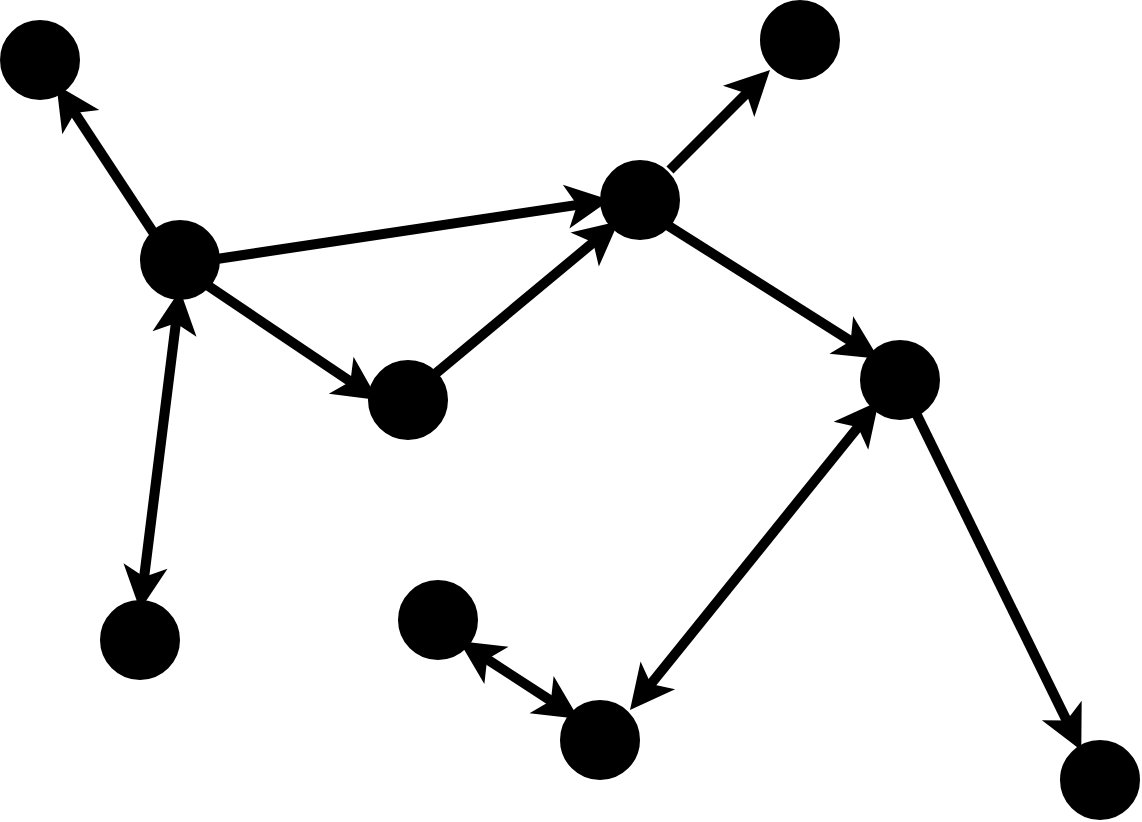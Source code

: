 <mxfile version="20.6.0" type="device"><diagram id="u-oROs69Hczpvy2Qj7X_" name="Page-1"><mxGraphModel dx="1483" dy="863" grid="1" gridSize="10" guides="1" tooltips="1" connect="1" arrows="1" fold="1" page="1" pageScale="1" pageWidth="827" pageHeight="1169" math="0" shadow="0"><root><mxCell id="0"/><mxCell id="1" parent="0"/><mxCell id="4qCV5c_reg5stoiTGV4f-1" value="" style="ellipse;whiteSpace=wrap;html=1;fillColor=#000000;strokeWidth=10;" vertex="1" parent="1"><mxGeometry x="270" y="190" width="30" height="30" as="geometry"/></mxCell><mxCell id="4qCV5c_reg5stoiTGV4f-16" value="" style="ellipse;whiteSpace=wrap;html=1;fillColor=#000000;strokeWidth=10;" vertex="1" parent="1"><mxGeometry x="500" y="160" width="30" height="30" as="geometry"/></mxCell><mxCell id="4qCV5c_reg5stoiTGV4f-17" value="" style="ellipse;whiteSpace=wrap;html=1;fillColor=#000000;strokeWidth=10;" vertex="1" parent="1"><mxGeometry x="384" y="260" width="30" height="30" as="geometry"/></mxCell><mxCell id="4qCV5c_reg5stoiTGV4f-18" value="" style="ellipse;whiteSpace=wrap;html=1;fillColor=#000000;strokeWidth=10;" vertex="1" parent="1"><mxGeometry x="250" y="380" width="30" height="30" as="geometry"/></mxCell><mxCell id="4qCV5c_reg5stoiTGV4f-19" value="" style="ellipse;whiteSpace=wrap;html=1;fillColor=#000000;strokeWidth=10;" vertex="1" parent="1"><mxGeometry x="630" y="250" width="30" height="30" as="geometry"/></mxCell><mxCell id="4qCV5c_reg5stoiTGV4f-20" value="" style="ellipse;whiteSpace=wrap;html=1;fillColor=#000000;strokeWidth=10;" vertex="1" parent="1"><mxGeometry x="730" y="450" width="30" height="30" as="geometry"/></mxCell><mxCell id="4qCV5c_reg5stoiTGV4f-21" value="" style="ellipse;whiteSpace=wrap;html=1;fillColor=#000000;strokeWidth=10;" vertex="1" parent="1"><mxGeometry x="480" y="430" width="30" height="30" as="geometry"/></mxCell><mxCell id="4qCV5c_reg5stoiTGV4f-22" value="" style="ellipse;whiteSpace=wrap;html=1;fillColor=#000000;strokeWidth=10;" vertex="1" parent="1"><mxGeometry x="399" y="370" width="30" height="30" as="geometry"/></mxCell><mxCell id="4qCV5c_reg5stoiTGV4f-27" value="" style="endArrow=classic;html=1;rounded=0;strokeWidth=5;fillColor=#CCCCCC;entryX=0;entryY=1;entryDx=0;entryDy=0;exitX=1;exitY=0;exitDx=0;exitDy=0;" edge="1" parent="1" source="4qCV5c_reg5stoiTGV4f-17" target="4qCV5c_reg5stoiTGV4f-16"><mxGeometry width="50" height="50" relative="1" as="geometry"><mxPoint x="420" y="260" as="sourcePoint"/><mxPoint x="460" y="210" as="targetPoint"/></mxGeometry></mxCell><mxCell id="4qCV5c_reg5stoiTGV4f-28" value="" style="endArrow=classic;startArrow=classic;html=1;rounded=0;strokeWidth=5;fillColor=#CCCCCC;exitX=0.5;exitY=0;exitDx=0;exitDy=0;entryX=0.5;entryY=1;entryDx=0;entryDy=0;" edge="1" parent="1" source="4qCV5c_reg5stoiTGV4f-18" target="4qCV5c_reg5stoiTGV4f-1"><mxGeometry width="50" height="50" relative="1" as="geometry"><mxPoint x="230" y="270" as="sourcePoint"/><mxPoint x="280" y="220" as="targetPoint"/></mxGeometry></mxCell><mxCell id="4qCV5c_reg5stoiTGV4f-29" value="" style="endArrow=classic;html=1;rounded=0;strokeWidth=5;fillColor=#CCCCCC;entryX=0;entryY=0.5;entryDx=0;entryDy=0;exitX=1;exitY=0.5;exitDx=0;exitDy=0;" edge="1" parent="1" source="4qCV5c_reg5stoiTGV4f-1" target="4qCV5c_reg5stoiTGV4f-16"><mxGeometry width="50" height="50" relative="1" as="geometry"><mxPoint x="300" y="190" as="sourcePoint"/><mxPoint x="350" y="140" as="targetPoint"/></mxGeometry></mxCell><mxCell id="4qCV5c_reg5stoiTGV4f-31" value="" style="endArrow=classic;startArrow=classic;html=1;rounded=0;strokeWidth=5;fillColor=#CCCCCC;exitX=1;exitY=1;exitDx=0;exitDy=0;entryX=0;entryY=0;entryDx=0;entryDy=0;" edge="1" parent="1" source="4qCV5c_reg5stoiTGV4f-22" target="4qCV5c_reg5stoiTGV4f-21"><mxGeometry width="50" height="50" relative="1" as="geometry"><mxPoint x="440" y="460" as="sourcePoint"/><mxPoint x="480" y="445" as="targetPoint"/></mxGeometry></mxCell><mxCell id="4qCV5c_reg5stoiTGV4f-37" value="" style="endArrow=classic;html=1;rounded=0;strokeWidth=5;fillColor=#CCCCCC;" edge="1" parent="1"><mxGeometry width="50" height="50" relative="1" as="geometry"><mxPoint x="530" y="160" as="sourcePoint"/><mxPoint x="580" y="110" as="targetPoint"/></mxGeometry></mxCell><mxCell id="4qCV5c_reg5stoiTGV4f-39" value="" style="endArrow=classic;html=1;rounded=0;strokeWidth=5;fillColor=#CCCCCC;entryX=0;entryY=0;entryDx=0;entryDy=0;exitX=1;exitY=1;exitDx=0;exitDy=0;" edge="1" parent="1" source="4qCV5c_reg5stoiTGV4f-16" target="4qCV5c_reg5stoiTGV4f-19"><mxGeometry width="50" height="50" relative="1" as="geometry"><mxPoint x="540" y="170" as="sourcePoint"/><mxPoint x="590" y="120" as="targetPoint"/></mxGeometry></mxCell><mxCell id="4qCV5c_reg5stoiTGV4f-44" value="" style="endArrow=classic;startArrow=classic;html=1;rounded=0;strokeWidth=5;fillColor=#CCCCCC;entryX=0;entryY=1;entryDx=0;entryDy=0;" edge="1" parent="1" target="4qCV5c_reg5stoiTGV4f-19"><mxGeometry width="50" height="50" relative="1" as="geometry"><mxPoint x="510" y="430" as="sourcePoint"/><mxPoint x="630" y="280" as="targetPoint"/></mxGeometry></mxCell><mxCell id="4qCV5c_reg5stoiTGV4f-45" value="" style="endArrow=classic;html=1;rounded=0;strokeWidth=5;fillColor=#CCCCCC;entryX=0.188;entryY=0.007;entryDx=0;entryDy=0;exitX=0.751;exitY=1.02;exitDx=0;exitDy=0;exitPerimeter=0;entryPerimeter=0;" edge="1" parent="1" source="4qCV5c_reg5stoiTGV4f-19" target="4qCV5c_reg5stoiTGV4f-20"><mxGeometry width="50" height="50" relative="1" as="geometry"><mxPoint x="660" y="330" as="sourcePoint"/><mxPoint x="710" y="230" as="targetPoint"/></mxGeometry></mxCell><mxCell id="4qCV5c_reg5stoiTGV4f-49" value="" style="ellipse;whiteSpace=wrap;html=1;fillColor=#000000;strokeWidth=10;" vertex="1" parent="1"><mxGeometry x="580" y="80" width="30" height="30" as="geometry"/></mxCell><mxCell id="4qCV5c_reg5stoiTGV4f-50" value="" style="ellipse;whiteSpace=wrap;html=1;fillColor=#000000;strokeWidth=10;" vertex="1" parent="1"><mxGeometry x="200" y="90" width="30" height="30" as="geometry"/></mxCell><mxCell id="4qCV5c_reg5stoiTGV4f-51" value="" style="endArrow=classic;html=1;rounded=0;strokeWidth=5;fillColor=#CCCCCC;exitX=0.107;exitY=0.119;exitDx=0;exitDy=0;exitPerimeter=0;" edge="1" parent="1" source="4qCV5c_reg5stoiTGV4f-1" target="4qCV5c_reg5stoiTGV4f-50"><mxGeometry width="50" height="50" relative="1" as="geometry"><mxPoint x="270" y="190" as="sourcePoint"/><mxPoint x="320" y="140" as="targetPoint"/></mxGeometry></mxCell><mxCell id="4qCV5c_reg5stoiTGV4f-52" value="" style="endArrow=classic;html=1;rounded=0;strokeWidth=5;fillColor=#CCCCCC;entryX=0;entryY=0.5;entryDx=0;entryDy=0;exitX=1;exitY=1;exitDx=0;exitDy=0;" edge="1" parent="1" source="4qCV5c_reg5stoiTGV4f-1" target="4qCV5c_reg5stoiTGV4f-17"><mxGeometry width="50" height="50" relative="1" as="geometry"><mxPoint x="180" y="350" as="sourcePoint"/><mxPoint x="230" y="300" as="targetPoint"/></mxGeometry></mxCell></root></mxGraphModel></diagram></mxfile>
